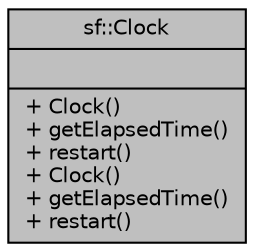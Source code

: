digraph "sf::Clock"
{
 // LATEX_PDF_SIZE
  edge [fontname="Helvetica",fontsize="10",labelfontname="Helvetica",labelfontsize="10"];
  node [fontname="Helvetica",fontsize="10",shape=record];
  Node1 [label="{sf::Clock\n||+ Clock()\l+ getElapsedTime()\l+ restart()\l+ Clock()\l+ getElapsedTime()\l+ restart()\l}",height=0.2,width=0.4,color="black", fillcolor="grey75", style="filled", fontcolor="black",tooltip="Utility class that measures the elapsed time."];
}
